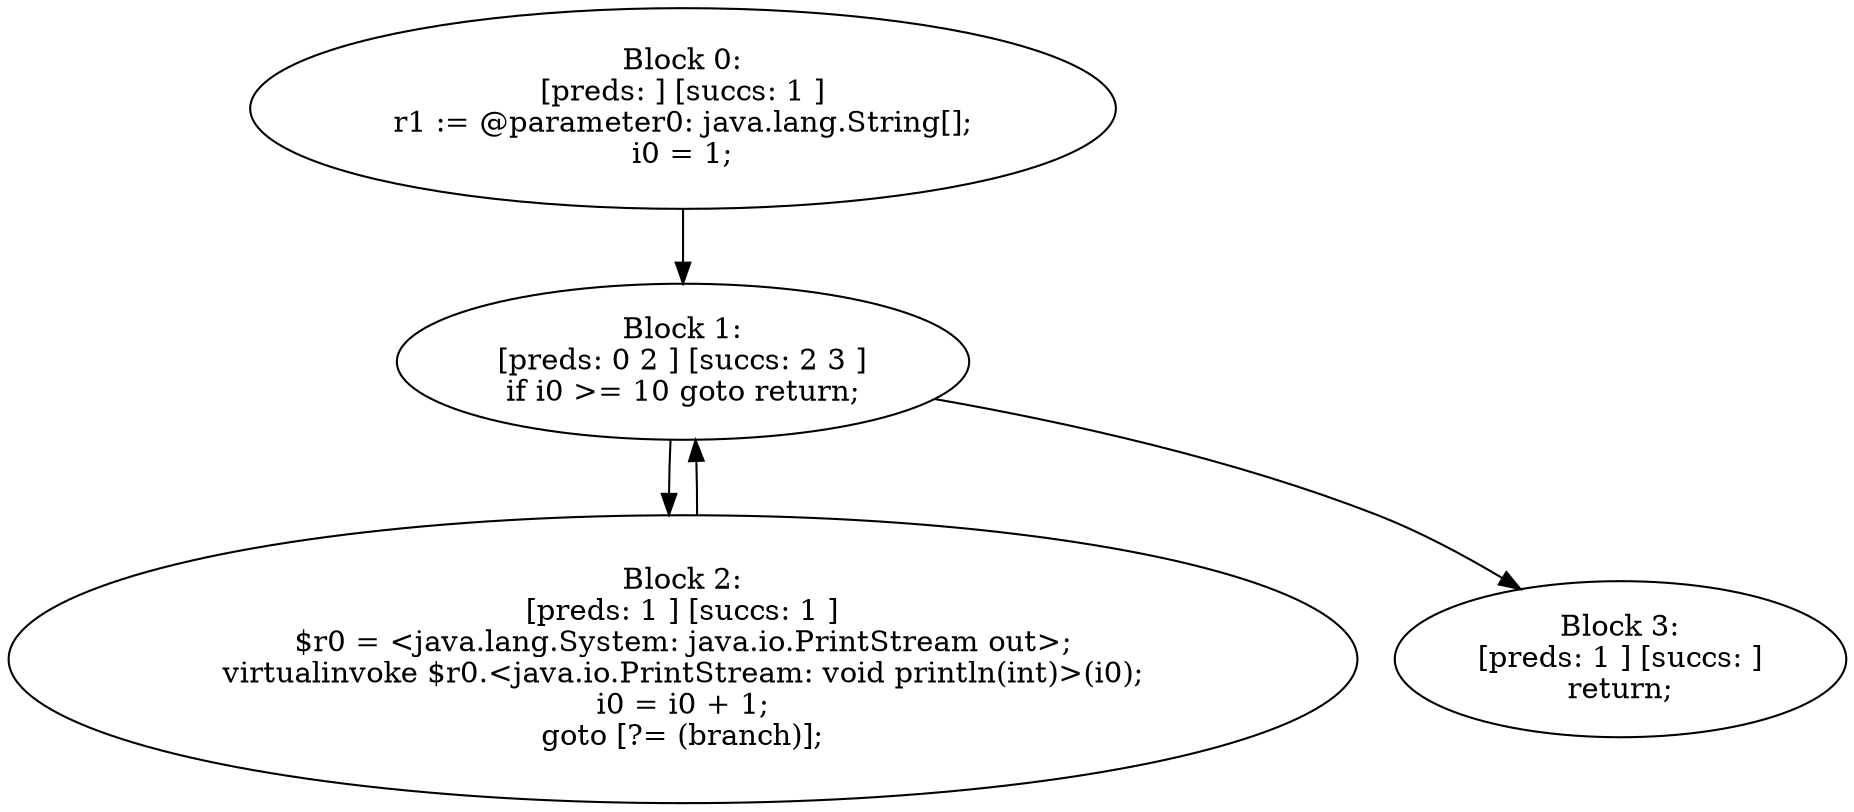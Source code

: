 digraph "unitGraph" {
    "Block 0:
[preds: ] [succs: 1 ]
r1 := @parameter0: java.lang.String[];
i0 = 1;
"
    "Block 1:
[preds: 0 2 ] [succs: 2 3 ]
if i0 >= 10 goto return;
"
    "Block 2:
[preds: 1 ] [succs: 1 ]
$r0 = <java.lang.System: java.io.PrintStream out>;
virtualinvoke $r0.<java.io.PrintStream: void println(int)>(i0);
i0 = i0 + 1;
goto [?= (branch)];
"
    "Block 3:
[preds: 1 ] [succs: ]
return;
"
    "Block 0:
[preds: ] [succs: 1 ]
r1 := @parameter0: java.lang.String[];
i0 = 1;
"->"Block 1:
[preds: 0 2 ] [succs: 2 3 ]
if i0 >= 10 goto return;
";
    "Block 1:
[preds: 0 2 ] [succs: 2 3 ]
if i0 >= 10 goto return;
"->"Block 2:
[preds: 1 ] [succs: 1 ]
$r0 = <java.lang.System: java.io.PrintStream out>;
virtualinvoke $r0.<java.io.PrintStream: void println(int)>(i0);
i0 = i0 + 1;
goto [?= (branch)];
";
    "Block 1:
[preds: 0 2 ] [succs: 2 3 ]
if i0 >= 10 goto return;
"->"Block 3:
[preds: 1 ] [succs: ]
return;
";
    "Block 2:
[preds: 1 ] [succs: 1 ]
$r0 = <java.lang.System: java.io.PrintStream out>;
virtualinvoke $r0.<java.io.PrintStream: void println(int)>(i0);
i0 = i0 + 1;
goto [?= (branch)];
"->"Block 1:
[preds: 0 2 ] [succs: 2 3 ]
if i0 >= 10 goto return;
";
}

